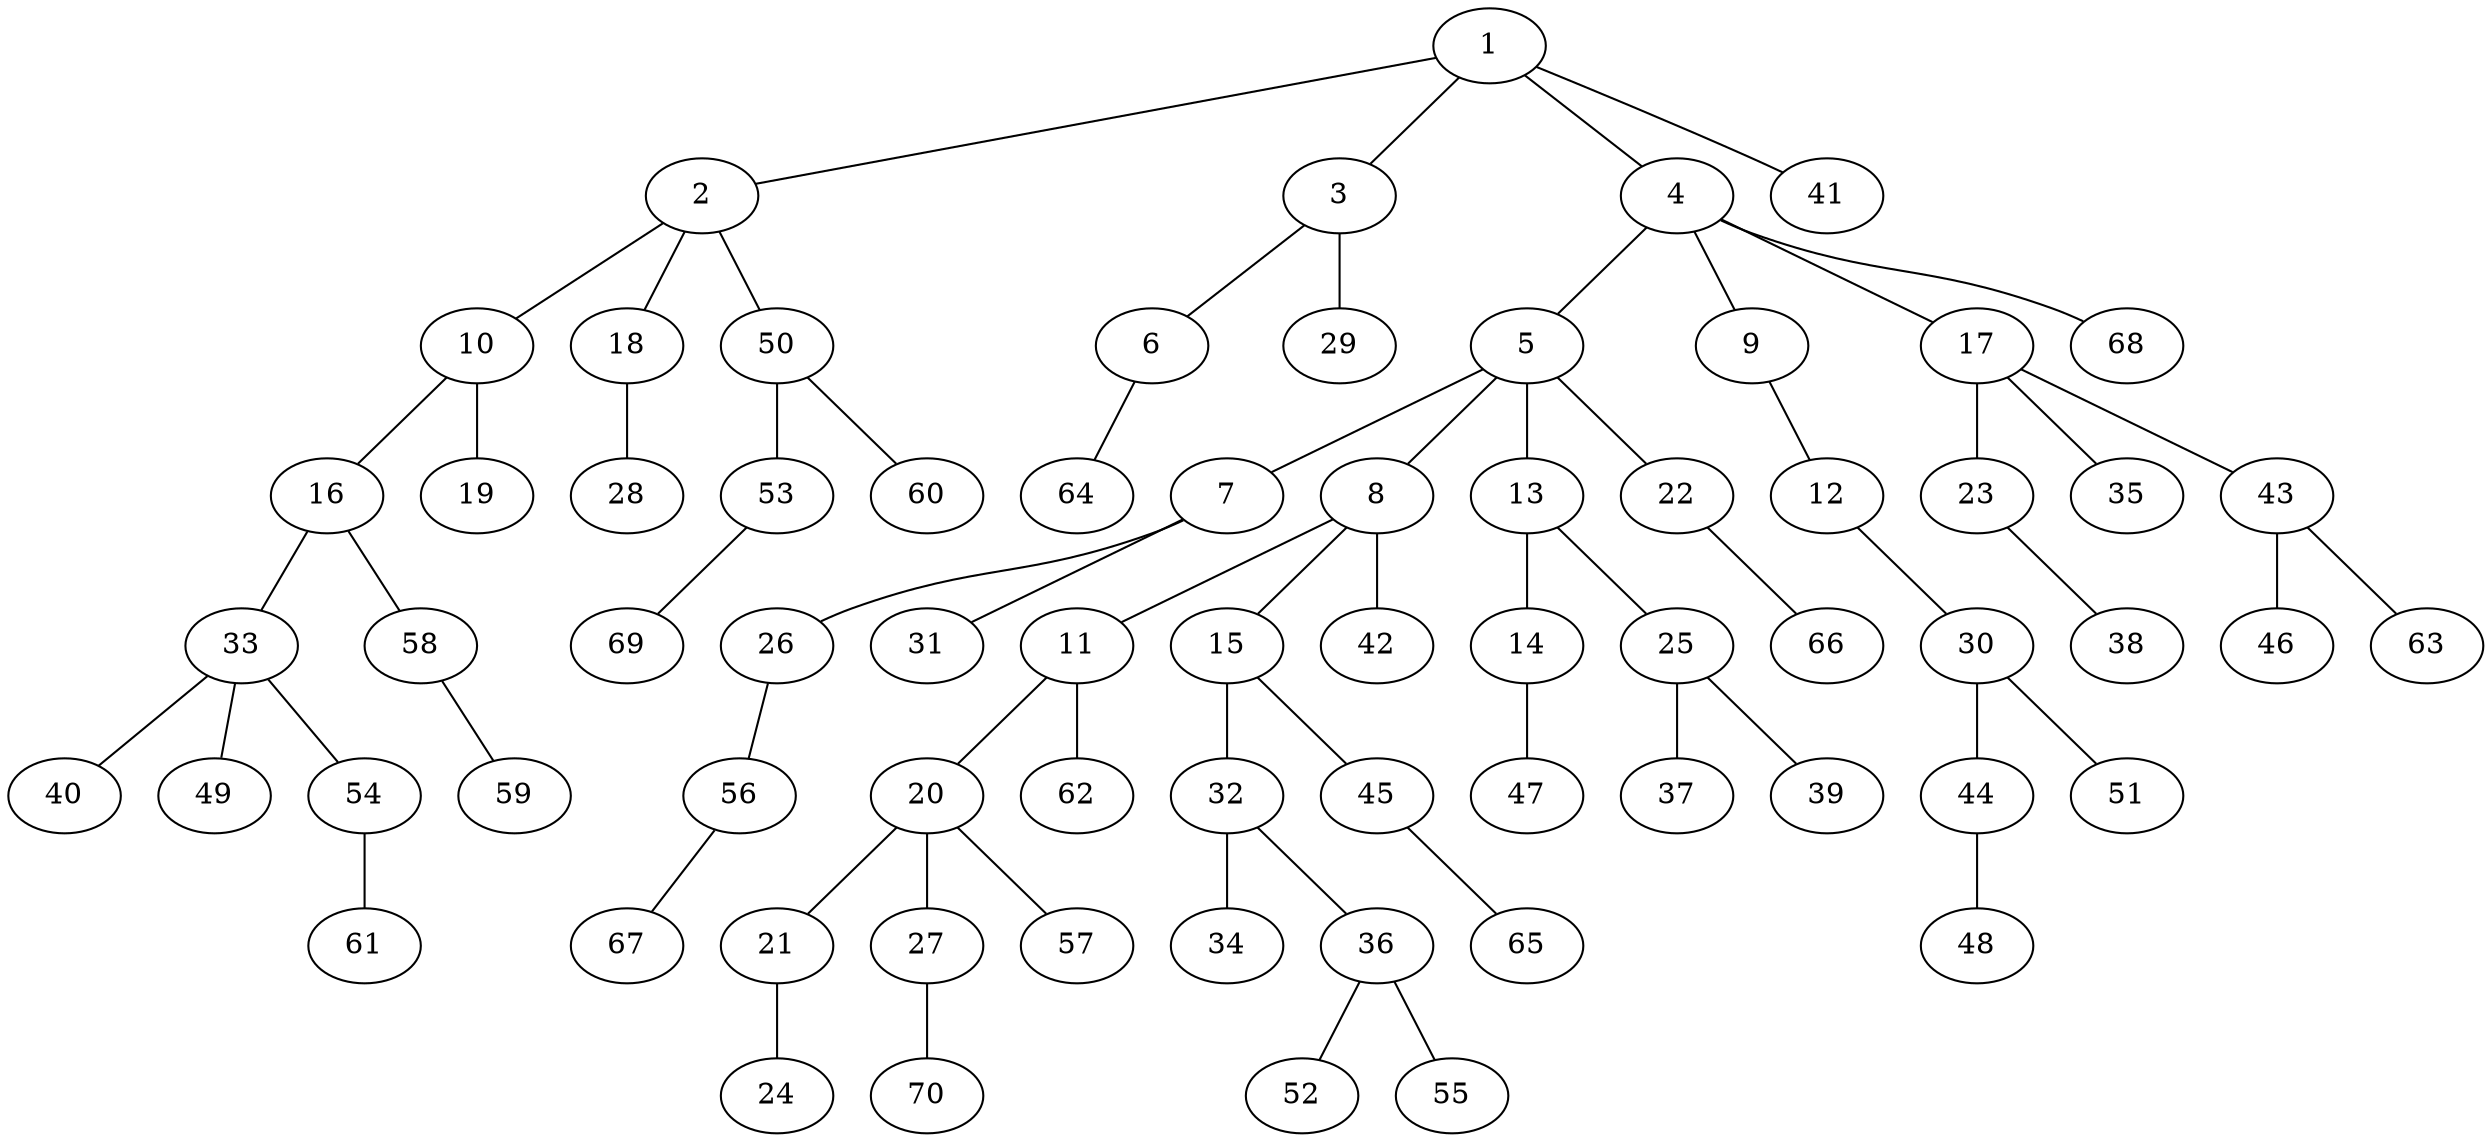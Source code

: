 graph graphname {1--2
1--3
1--4
1--41
2--10
2--18
2--50
3--6
3--29
4--5
4--9
4--17
4--68
5--7
5--8
5--13
5--22
6--64
7--26
7--31
8--11
8--15
8--42
9--12
10--16
10--19
11--20
11--62
12--30
13--14
13--25
14--47
15--32
15--45
16--33
16--58
17--23
17--35
17--43
18--28
20--21
20--27
20--57
21--24
22--66
23--38
25--37
25--39
26--56
27--70
30--44
30--51
32--34
32--36
33--40
33--49
33--54
36--52
36--55
43--46
43--63
44--48
45--65
50--53
50--60
53--69
54--61
56--67
58--59
}